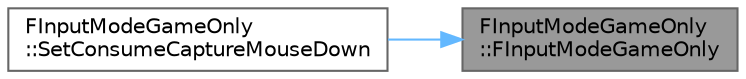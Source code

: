 digraph "FInputModeGameOnly::FInputModeGameOnly"
{
 // INTERACTIVE_SVG=YES
 // LATEX_PDF_SIZE
  bgcolor="transparent";
  edge [fontname=Helvetica,fontsize=10,labelfontname=Helvetica,labelfontsize=10];
  node [fontname=Helvetica,fontsize=10,shape=box,height=0.2,width=0.4];
  rankdir="RL";
  Node1 [id="Node000001",label="FInputModeGameOnly\l::FInputModeGameOnly",height=0.2,width=0.4,color="gray40", fillcolor="grey60", style="filled", fontcolor="black",tooltip=" "];
  Node1 -> Node2 [id="edge1_Node000001_Node000002",dir="back",color="steelblue1",style="solid",tooltip=" "];
  Node2 [id="Node000002",label="FInputModeGameOnly\l::SetConsumeCaptureMouseDown",height=0.2,width=0.4,color="grey40", fillcolor="white", style="filled",URL="$db/d34/structFInputModeGameOnly.html#a039149fd760d95a92f867f7c046c8aea",tooltip="Whether the mouse down that causes capture should be consumed, and not passed to player input process..."];
}
